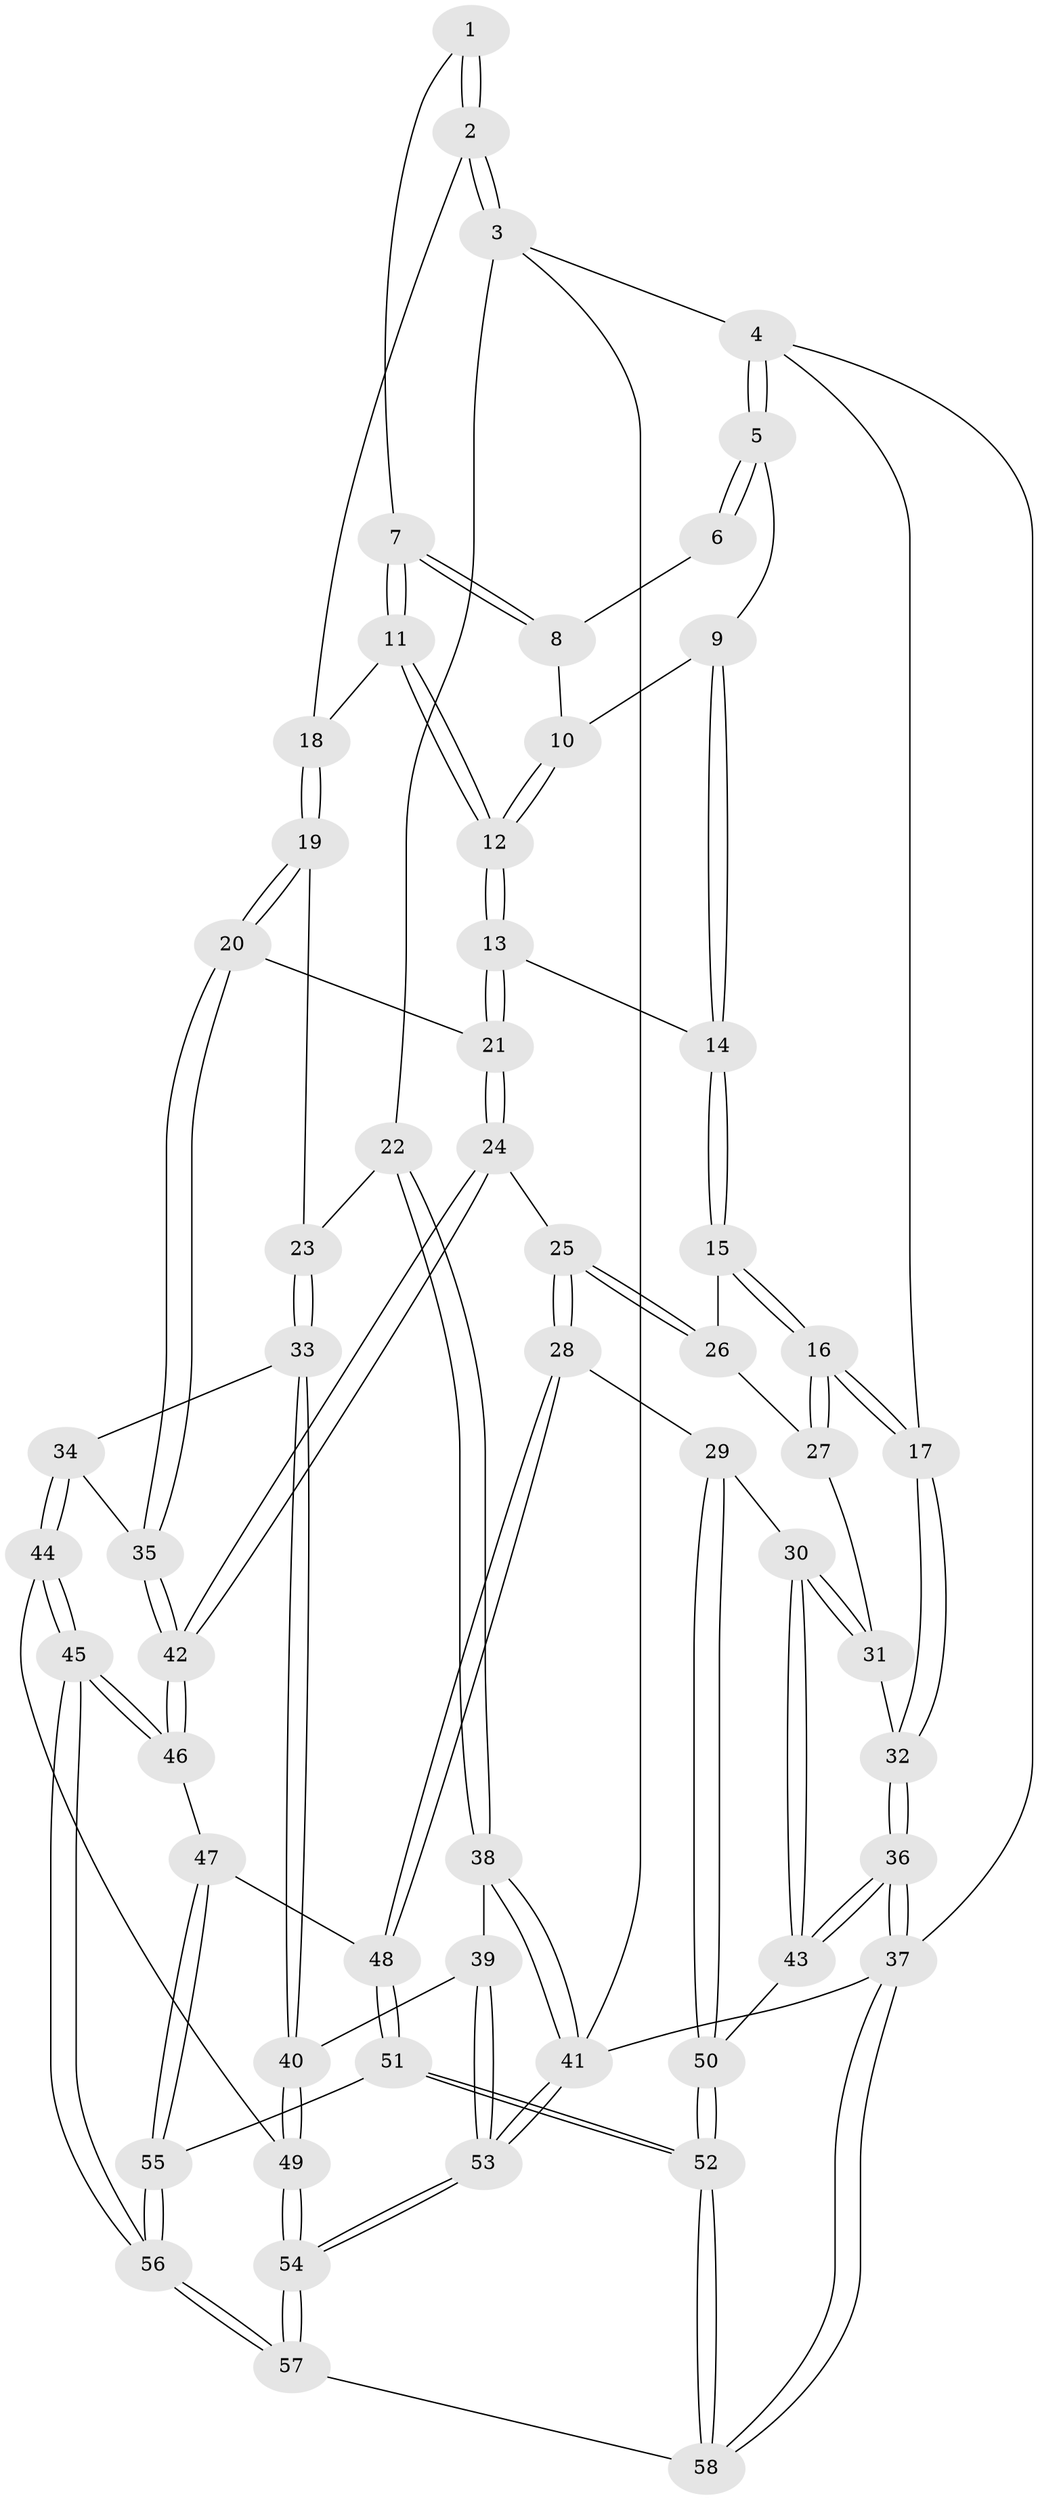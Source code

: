 // coarse degree distribution, {4: 0.4117647058823529, 5: 0.4411764705882353, 3: 0.14705882352941177}
// Generated by graph-tools (version 1.1) at 2025/52/02/27/25 19:52:41]
// undirected, 58 vertices, 142 edges
graph export_dot {
graph [start="1"]
  node [color=gray90,style=filled];
  1 [pos="+0.6512309450906242+0"];
  2 [pos="+1+0"];
  3 [pos="+1+0"];
  4 [pos="+0+0"];
  5 [pos="+0+0"];
  6 [pos="+0.4620959639882763+0"];
  7 [pos="+0.5722037583366927+0.2078086273512522"];
  8 [pos="+0.4527053047877782+0"];
  9 [pos="+0+0"];
  10 [pos="+0.30113978113095063+0.14810423285321034"];
  11 [pos="+0.580273066147142+0.24688309657039184"];
  12 [pos="+0.37282805190361334+0.3105868597579351"];
  13 [pos="+0.3498746077802605+0.344436031405012"];
  14 [pos="+0.19557937738045836+0.3641741450964041"];
  15 [pos="+0.09707584955609341+0.4184990097401227"];
  16 [pos="+0+0.4125717034311198"];
  17 [pos="+0+0.4119133241685495"];
  18 [pos="+0.6228929519933561+0.25771354801113966"];
  19 [pos="+0.7807204884017334+0.4520040743004194"];
  20 [pos="+0.6989649790434067+0.5439723167077563"];
  21 [pos="+0.39854963862474946+0.6003631605581183"];
  22 [pos="+1+0.4475104428524165"];
  23 [pos="+0.7969905966241511+0.45337275261923343"];
  24 [pos="+0.3842330682126057+0.6362173109017758"];
  25 [pos="+0.31175637026657366+0.682723774907534"];
  26 [pos="+0.14304668577986518+0.5737527139246588"];
  27 [pos="+0.10455378681038828+0.6033933324009895"];
  28 [pos="+0.2869593442915644+0.7206266752207835"];
  29 [pos="+0.1759613227307466+0.7713316380135442"];
  30 [pos="+0.062001687507530566+0.7531464236415781"];
  31 [pos="+0.08506372408331196+0.6229460026522318"];
  32 [pos="+0+0.5220560457486538"];
  33 [pos="+0.8346623133768176+0.7873195983819912"];
  34 [pos="+0.6998438301025007+0.7370685401266703"];
  35 [pos="+0.6912301179211552+0.7241708669167102"];
  36 [pos="+0+0.8175541050857306"];
  37 [pos="+0+1"];
  38 [pos="+1+0.6187071352017832"];
  39 [pos="+0.8666530853260657+0.8034286863783632"];
  40 [pos="+0.8607574545115185+0.8044615334005162"];
  41 [pos="+1+1"];
  42 [pos="+0.5030375153871891+0.762272757751524"];
  43 [pos="+0+0.8091611818458371"];
  44 [pos="+0.6469182925143061+0.9450482679620946"];
  45 [pos="+0.5965345342603329+0.9880245445250156"];
  46 [pos="+0.5220642743010186+0.8806899134552527"];
  47 [pos="+0.39872247733854055+0.8933819545681534"];
  48 [pos="+0.32727924320361224+0.8845686374920666"];
  49 [pos="+0.7999314250296956+0.9107518665894437"];
  50 [pos="+0.15519921237586168+0.9291964362824403"];
  51 [pos="+0.3184897489828595+0.9083778244757847"];
  52 [pos="+0.1997070782060964+1"];
  53 [pos="+1+1"];
  54 [pos="+1+1"];
  55 [pos="+0.42323359220194634+0.9971161523271425"];
  56 [pos="+0.5648528112294267+1"];
  57 [pos="+0.5609757273535207+1"];
  58 [pos="+0.16252107185221507+1"];
  1 -- 2;
  1 -- 2;
  1 -- 7;
  2 -- 3;
  2 -- 3;
  2 -- 18;
  3 -- 4;
  3 -- 22;
  3 -- 41;
  4 -- 5;
  4 -- 5;
  4 -- 17;
  4 -- 37;
  5 -- 6;
  5 -- 6;
  5 -- 9;
  6 -- 8;
  7 -- 8;
  7 -- 8;
  7 -- 11;
  7 -- 11;
  8 -- 10;
  9 -- 10;
  9 -- 14;
  9 -- 14;
  10 -- 12;
  10 -- 12;
  11 -- 12;
  11 -- 12;
  11 -- 18;
  12 -- 13;
  12 -- 13;
  13 -- 14;
  13 -- 21;
  13 -- 21;
  14 -- 15;
  14 -- 15;
  15 -- 16;
  15 -- 16;
  15 -- 26;
  16 -- 17;
  16 -- 17;
  16 -- 27;
  16 -- 27;
  17 -- 32;
  17 -- 32;
  18 -- 19;
  18 -- 19;
  19 -- 20;
  19 -- 20;
  19 -- 23;
  20 -- 21;
  20 -- 35;
  20 -- 35;
  21 -- 24;
  21 -- 24;
  22 -- 23;
  22 -- 38;
  22 -- 38;
  23 -- 33;
  23 -- 33;
  24 -- 25;
  24 -- 42;
  24 -- 42;
  25 -- 26;
  25 -- 26;
  25 -- 28;
  25 -- 28;
  26 -- 27;
  27 -- 31;
  28 -- 29;
  28 -- 48;
  28 -- 48;
  29 -- 30;
  29 -- 50;
  29 -- 50;
  30 -- 31;
  30 -- 31;
  30 -- 43;
  30 -- 43;
  31 -- 32;
  32 -- 36;
  32 -- 36;
  33 -- 34;
  33 -- 40;
  33 -- 40;
  34 -- 35;
  34 -- 44;
  34 -- 44;
  35 -- 42;
  35 -- 42;
  36 -- 37;
  36 -- 37;
  36 -- 43;
  36 -- 43;
  37 -- 58;
  37 -- 58;
  37 -- 41;
  38 -- 39;
  38 -- 41;
  38 -- 41;
  39 -- 40;
  39 -- 53;
  39 -- 53;
  40 -- 49;
  40 -- 49;
  41 -- 53;
  41 -- 53;
  42 -- 46;
  42 -- 46;
  43 -- 50;
  44 -- 45;
  44 -- 45;
  44 -- 49;
  45 -- 46;
  45 -- 46;
  45 -- 56;
  45 -- 56;
  46 -- 47;
  47 -- 48;
  47 -- 55;
  47 -- 55;
  48 -- 51;
  48 -- 51;
  49 -- 54;
  49 -- 54;
  50 -- 52;
  50 -- 52;
  51 -- 52;
  51 -- 52;
  51 -- 55;
  52 -- 58;
  52 -- 58;
  53 -- 54;
  53 -- 54;
  54 -- 57;
  54 -- 57;
  55 -- 56;
  55 -- 56;
  56 -- 57;
  56 -- 57;
  57 -- 58;
}
